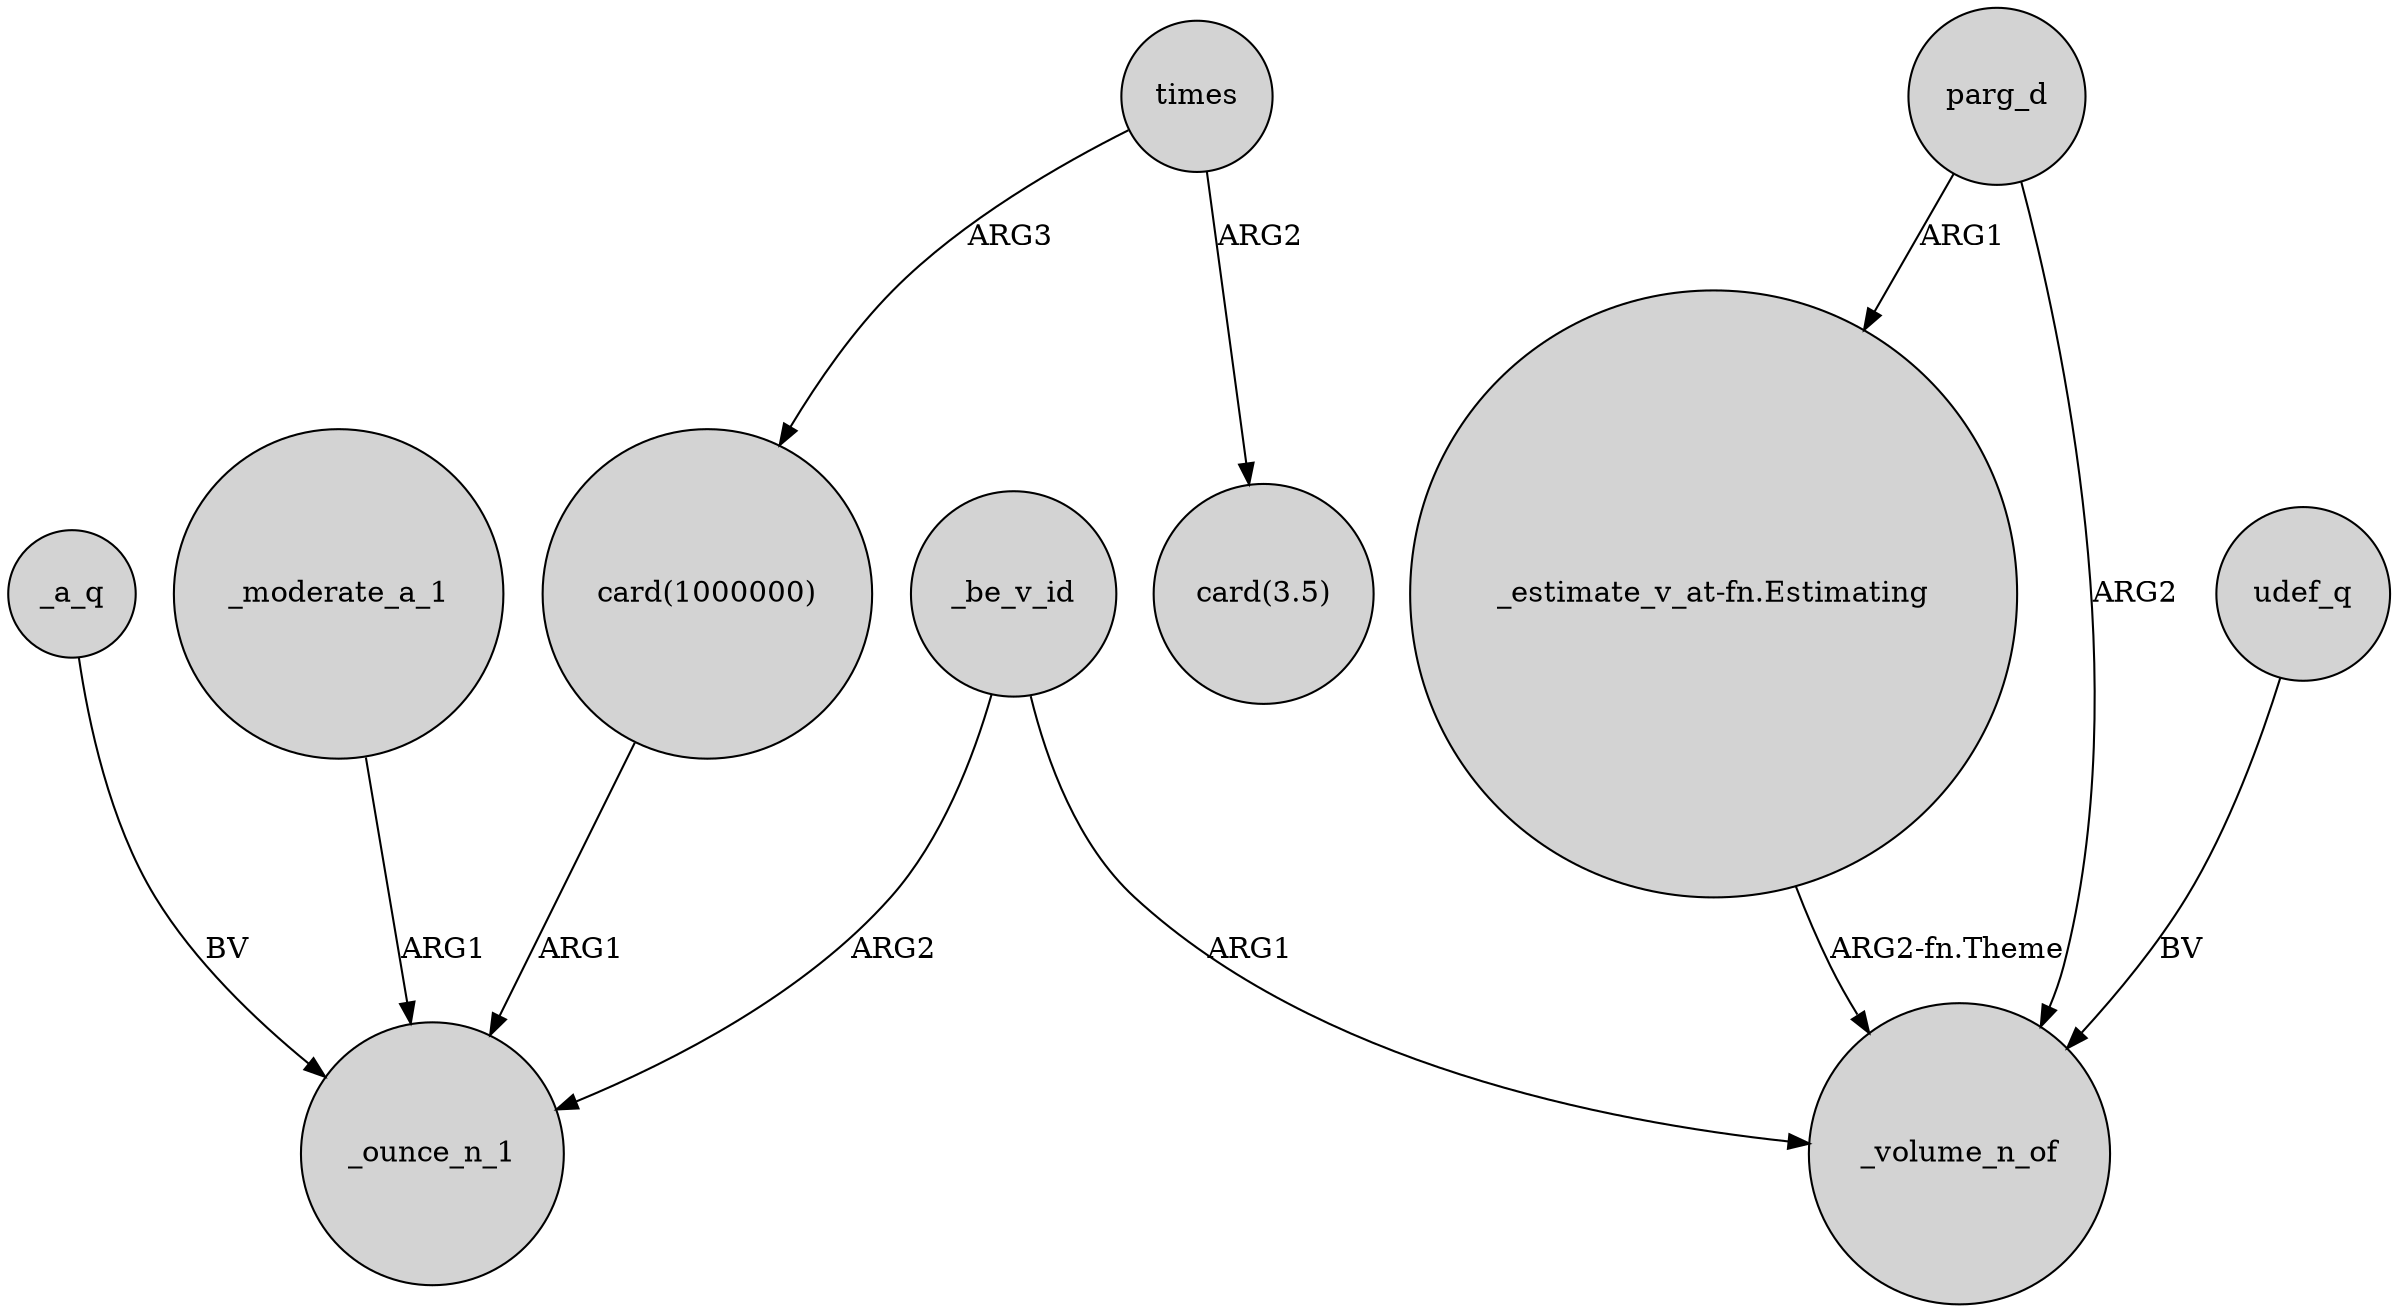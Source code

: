 digraph {
	node [shape=circle style=filled]
	_be_v_id -> _ounce_n_1 [label=ARG2]
	"_estimate_v_at-fn.Estimating" -> _volume_n_of [label="ARG2-fn.Theme"]
	_moderate_a_1 -> _ounce_n_1 [label=ARG1]
	_be_v_id -> _volume_n_of [label=ARG1]
	times -> "card(1000000)" [label=ARG3]
	"card(1000000)" -> _ounce_n_1 [label=ARG1]
	_a_q -> _ounce_n_1 [label=BV]
	parg_d -> _volume_n_of [label=ARG2]
	times -> "card(3.5)" [label=ARG2]
	parg_d -> "_estimate_v_at-fn.Estimating" [label=ARG1]
	udef_q -> _volume_n_of [label=BV]
}
